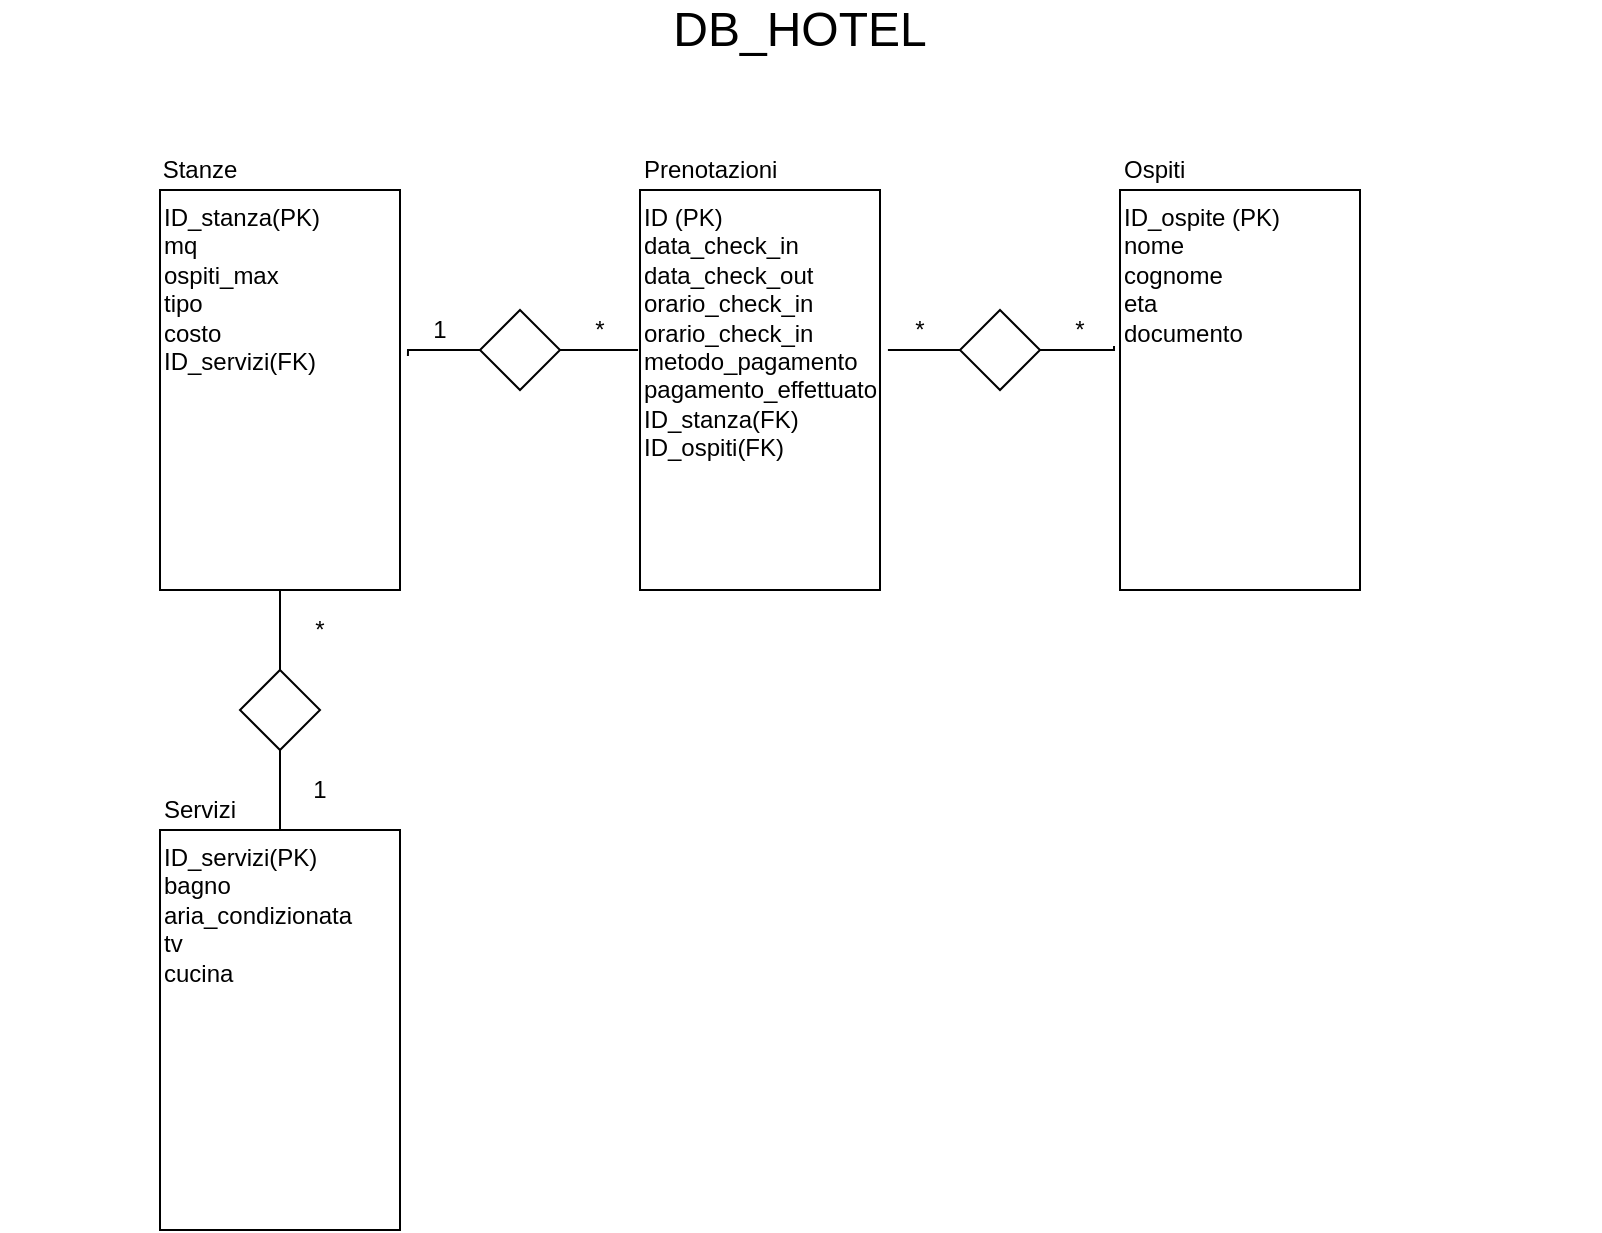 <mxfile version="14.4.4" type="device"><diagram id="X-XXI5a2Z4-ysWl8nAFY" name="Page-1"><mxGraphModel dx="1422" dy="737" grid="1" gridSize="10" guides="1" tooltips="1" connect="1" arrows="1" fold="1" page="1" pageScale="1" pageWidth="827" pageHeight="1169" math="0" shadow="0"><root><mxCell id="0"/><mxCell id="1" parent="0"/><mxCell id="rBtFGfqD4ZiDvdDw79yd-2" value="" style="rounded=0;whiteSpace=wrap;html=1;" vertex="1" parent="1"><mxGeometry x="80" y="120" width="120" height="200" as="geometry"/></mxCell><mxCell id="rBtFGfqD4ZiDvdDw79yd-3" value="Stanze&lt;br&gt;" style="text;html=1;strokeColor=none;fillColor=none;align=center;verticalAlign=middle;whiteSpace=wrap;rounded=0;" vertex="1" parent="1"><mxGeometry x="80" y="100" width="40" height="20" as="geometry"/></mxCell><mxCell id="rBtFGfqD4ZiDvdDw79yd-4" value="ID_stanza(PK)&lt;br&gt;mq&lt;br&gt;ospiti_max&lt;br&gt;tipo&lt;br&gt;costo&lt;br&gt;ID_servizi(FK)" style="text;html=1;strokeColor=none;fillColor=none;align=left;verticalAlign=top;whiteSpace=wrap;rounded=0;" vertex="1" parent="1"><mxGeometry x="80" y="120" width="120" height="200" as="geometry"/></mxCell><mxCell id="rBtFGfqD4ZiDvdDw79yd-5" value="" style="rounded=0;whiteSpace=wrap;html=1;" vertex="1" parent="1"><mxGeometry x="320" y="120" width="120" height="200" as="geometry"/></mxCell><mxCell id="rBtFGfqD4ZiDvdDw79yd-6" value="Prenotazioni" style="text;html=1;strokeColor=none;fillColor=none;align=left;verticalAlign=middle;whiteSpace=wrap;rounded=0;" vertex="1" parent="1"><mxGeometry x="320" y="100" width="110" height="20" as="geometry"/></mxCell><mxCell id="rBtFGfqD4ZiDvdDw79yd-7" value="ID (PK)&lt;br&gt;data_check_in&lt;br&gt;data_check_out&lt;br&gt;orario_check_in&lt;br&gt;orario_check_in&lt;br&gt;metodo_pagamento&lt;br&gt;pagamento_effettuato&lt;br&gt;ID_stanza(FK)&lt;br&gt;ID_ospiti(FK)" style="text;html=1;strokeColor=none;fillColor=none;align=left;verticalAlign=top;whiteSpace=wrap;rounded=0;" vertex="1" parent="1"><mxGeometry x="320" y="120" width="120" height="200" as="geometry"/></mxCell><mxCell id="rBtFGfqD4ZiDvdDw79yd-8" value="" style="rounded=0;whiteSpace=wrap;html=1;" vertex="1" parent="1"><mxGeometry x="560" y="120" width="120" height="200" as="geometry"/></mxCell><mxCell id="rBtFGfqD4ZiDvdDw79yd-9" value="Ospiti" style="text;html=1;strokeColor=none;fillColor=none;align=left;verticalAlign=middle;whiteSpace=wrap;rounded=0;" vertex="1" parent="1"><mxGeometry x="560" y="100" width="120" height="20" as="geometry"/></mxCell><mxCell id="rBtFGfqD4ZiDvdDw79yd-10" value="ID_ospite (PK)&lt;br&gt;nome&lt;br&gt;cognome&lt;br&gt;eta&lt;br&gt;documento" style="text;html=1;strokeColor=none;fillColor=none;align=left;verticalAlign=top;whiteSpace=wrap;rounded=0;" vertex="1" parent="1"><mxGeometry x="560" y="120" width="120" height="200" as="geometry"/></mxCell><mxCell id="rBtFGfqD4ZiDvdDw79yd-13" style="edgeStyle=orthogonalEdgeStyle;rounded=0;orthogonalLoop=1;jettySize=auto;html=1;exitX=1;exitY=0.5;exitDx=0;exitDy=0;entryX=-0.008;entryY=0.4;entryDx=0;entryDy=0;entryPerimeter=0;endArrow=none;endFill=0;" edge="1" parent="1" source="rBtFGfqD4ZiDvdDw79yd-11" target="rBtFGfqD4ZiDvdDw79yd-7"><mxGeometry relative="1" as="geometry"/></mxCell><mxCell id="rBtFGfqD4ZiDvdDw79yd-14" style="edgeStyle=orthogonalEdgeStyle;rounded=0;orthogonalLoop=1;jettySize=auto;html=1;exitX=0;exitY=0.5;exitDx=0;exitDy=0;entryX=1.033;entryY=0.415;entryDx=0;entryDy=0;entryPerimeter=0;endArrow=none;endFill=0;" edge="1" parent="1" source="rBtFGfqD4ZiDvdDw79yd-11" target="rBtFGfqD4ZiDvdDw79yd-4"><mxGeometry relative="1" as="geometry"/></mxCell><mxCell id="rBtFGfqD4ZiDvdDw79yd-11" value="" style="rhombus;whiteSpace=wrap;html=1;align=left;" vertex="1" parent="1"><mxGeometry x="240" y="180" width="40" height="40" as="geometry"/></mxCell><mxCell id="rBtFGfqD4ZiDvdDw79yd-16" style="edgeStyle=orthogonalEdgeStyle;rounded=0;orthogonalLoop=1;jettySize=auto;html=1;entryX=1.033;entryY=0.4;entryDx=0;entryDy=0;entryPerimeter=0;endArrow=none;endFill=0;" edge="1" parent="1" source="rBtFGfqD4ZiDvdDw79yd-12" target="rBtFGfqD4ZiDvdDw79yd-7"><mxGeometry relative="1" as="geometry"/></mxCell><mxCell id="rBtFGfqD4ZiDvdDw79yd-17" style="edgeStyle=orthogonalEdgeStyle;rounded=0;orthogonalLoop=1;jettySize=auto;html=1;exitX=1;exitY=0.5;exitDx=0;exitDy=0;entryX=-0.025;entryY=0.39;entryDx=0;entryDy=0;entryPerimeter=0;endArrow=none;endFill=0;" edge="1" parent="1" source="rBtFGfqD4ZiDvdDw79yd-12" target="rBtFGfqD4ZiDvdDw79yd-10"><mxGeometry relative="1" as="geometry"/></mxCell><mxCell id="rBtFGfqD4ZiDvdDw79yd-12" value="" style="rhombus;whiteSpace=wrap;html=1;align=left;" vertex="1" parent="1"><mxGeometry x="480" y="180" width="40" height="40" as="geometry"/></mxCell><mxCell id="rBtFGfqD4ZiDvdDw79yd-20" value="1" style="text;html=1;strokeColor=none;fillColor=none;align=center;verticalAlign=middle;whiteSpace=wrap;rounded=0;" vertex="1" parent="1"><mxGeometry x="200" y="180" width="40" height="20" as="geometry"/></mxCell><mxCell id="rBtFGfqD4ZiDvdDw79yd-21" value="*" style="text;html=1;strokeColor=none;fillColor=none;align=center;verticalAlign=middle;whiteSpace=wrap;rounded=0;" vertex="1" parent="1"><mxGeometry x="280" y="180" width="40" height="20" as="geometry"/></mxCell><mxCell id="rBtFGfqD4ZiDvdDw79yd-22" value="*" style="text;html=1;strokeColor=none;fillColor=none;align=center;verticalAlign=middle;whiteSpace=wrap;rounded=0;" vertex="1" parent="1"><mxGeometry x="440" y="180" width="40" height="20" as="geometry"/></mxCell><mxCell id="rBtFGfqD4ZiDvdDw79yd-23" value="*" style="text;html=1;strokeColor=none;fillColor=none;align=center;verticalAlign=middle;whiteSpace=wrap;rounded=0;" vertex="1" parent="1"><mxGeometry x="520" y="180" width="40" height="20" as="geometry"/></mxCell><mxCell id="rBtFGfqD4ZiDvdDw79yd-24" value="" style="rounded=0;whiteSpace=wrap;html=1;" vertex="1" parent="1"><mxGeometry x="80" y="440" width="120" height="200" as="geometry"/></mxCell><mxCell id="rBtFGfqD4ZiDvdDw79yd-25" value="Servizi" style="text;html=1;strokeColor=none;fillColor=none;align=center;verticalAlign=middle;whiteSpace=wrap;rounded=0;" vertex="1" parent="1"><mxGeometry x="80" y="420" width="40" height="20" as="geometry"/></mxCell><mxCell id="rBtFGfqD4ZiDvdDw79yd-26" value="ID_servizi(PK)&lt;br&gt;bagno&lt;br&gt;aria_condizionata&lt;br&gt;tv&lt;br&gt;cucina" style="text;html=1;strokeColor=none;fillColor=none;align=left;verticalAlign=top;whiteSpace=wrap;rounded=0;" vertex="1" parent="1"><mxGeometry x="80" y="440" width="120" height="200" as="geometry"/></mxCell><mxCell id="rBtFGfqD4ZiDvdDw79yd-34" style="edgeStyle=orthogonalEdgeStyle;rounded=0;orthogonalLoop=1;jettySize=auto;html=1;entryX=0.5;entryY=0;entryDx=0;entryDy=0;endArrow=none;endFill=0;" edge="1" parent="1" source="rBtFGfqD4ZiDvdDw79yd-29" target="rBtFGfqD4ZiDvdDw79yd-26"><mxGeometry relative="1" as="geometry"/></mxCell><mxCell id="rBtFGfqD4ZiDvdDw79yd-35" style="edgeStyle=orthogonalEdgeStyle;rounded=0;orthogonalLoop=1;jettySize=auto;html=1;entryX=0.5;entryY=1;entryDx=0;entryDy=0;endArrow=none;endFill=0;" edge="1" parent="1" source="rBtFGfqD4ZiDvdDw79yd-29" target="rBtFGfqD4ZiDvdDw79yd-4"><mxGeometry relative="1" as="geometry"/></mxCell><mxCell id="rBtFGfqD4ZiDvdDw79yd-29" value="" style="rhombus;whiteSpace=wrap;html=1;align=left;" vertex="1" parent="1"><mxGeometry x="120" y="360" width="40" height="40" as="geometry"/></mxCell><mxCell id="rBtFGfqD4ZiDvdDw79yd-30" value="1" style="text;html=1;strokeColor=none;fillColor=none;align=center;verticalAlign=middle;whiteSpace=wrap;rounded=0;" vertex="1" parent="1"><mxGeometry x="140" y="410" width="40" height="20" as="geometry"/></mxCell><mxCell id="rBtFGfqD4ZiDvdDw79yd-36" value="*" style="text;html=1;strokeColor=none;fillColor=none;align=center;verticalAlign=middle;whiteSpace=wrap;rounded=0;" vertex="1" parent="1"><mxGeometry x="140" y="330" width="40" height="20" as="geometry"/></mxCell><mxCell id="rBtFGfqD4ZiDvdDw79yd-37" value="DB_HOTEL" style="text;html=1;strokeColor=none;fillColor=none;align=center;verticalAlign=middle;whiteSpace=wrap;rounded=0;fontSize=24;" vertex="1" parent="1"><mxGeometry y="30" width="800" height="20" as="geometry"/></mxCell></root></mxGraphModel></diagram></mxfile>